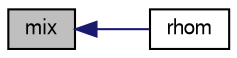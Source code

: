 digraph "mix"
{
  bgcolor="transparent";
  edge [fontname="FreeSans",fontsize="10",labelfontname="FreeSans",labelfontsize="10"];
  node [fontname="FreeSans",fontsize="10",shape=record];
  rankdir="LR";
  Node435 [label="mix",height=0.2,width=0.4,color="black", fillcolor="grey75", style="filled", fontcolor="black"];
  Node435 -> Node436 [dir="back",color="midnightblue",fontsize="10",style="solid",fontname="FreeSans"];
  Node436 [label="rhom",height=0.2,width=0.4,color="black",URL="$a31190.html#a56d7a7c8700e627733e88944d62ea0da"];
}
